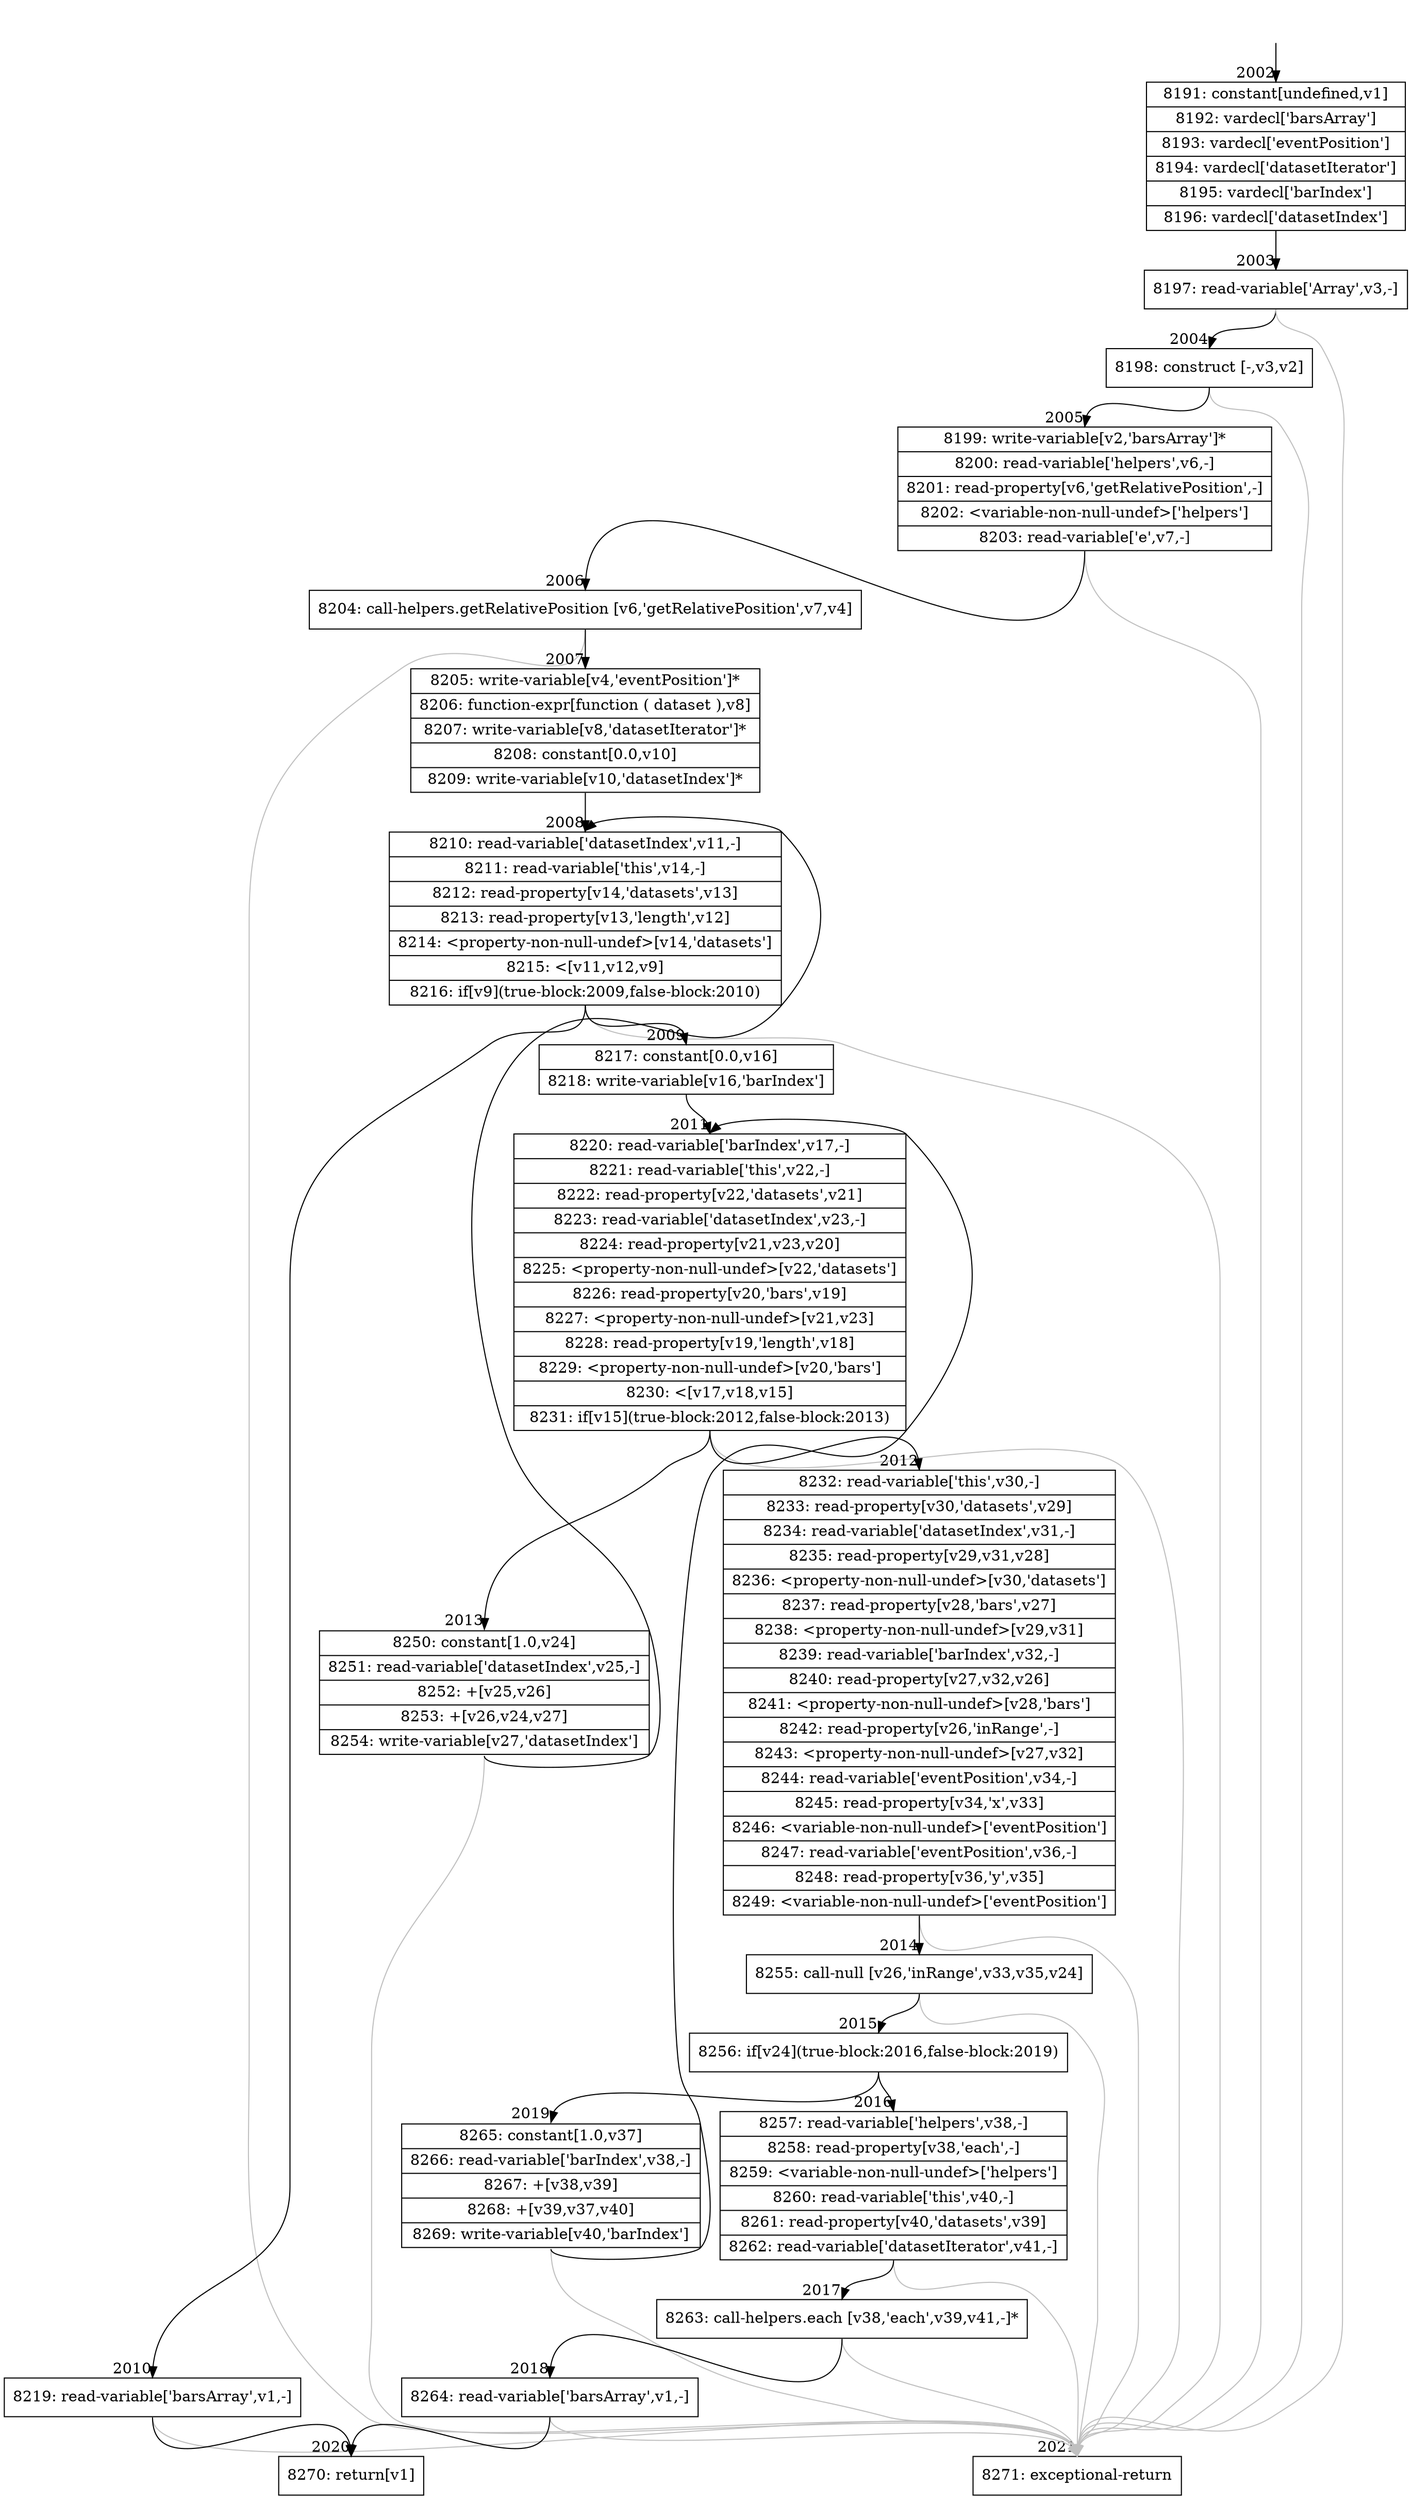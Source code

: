 digraph {
rankdir="TD"
BB_entry182[shape=none,label=""];
BB_entry182 -> BB2002 [tailport=s, headport=n, headlabel="    2002"]
BB2002 [shape=record label="{8191: constant[undefined,v1]|8192: vardecl['barsArray']|8193: vardecl['eventPosition']|8194: vardecl['datasetIterator']|8195: vardecl['barIndex']|8196: vardecl['datasetIndex']}" ] 
BB2002 -> BB2003 [tailport=s, headport=n, headlabel="      2003"]
BB2003 [shape=record label="{8197: read-variable['Array',v3,-]}" ] 
BB2003 -> BB2004 [tailport=s, headport=n, headlabel="      2004"]
BB2003 -> BB2021 [tailport=s, headport=n, color=gray, headlabel="      2021"]
BB2004 [shape=record label="{8198: construct [-,v3,v2]}" ] 
BB2004 -> BB2005 [tailport=s, headport=n, headlabel="      2005"]
BB2004 -> BB2021 [tailport=s, headport=n, color=gray]
BB2005 [shape=record label="{8199: write-variable[v2,'barsArray']*|8200: read-variable['helpers',v6,-]|8201: read-property[v6,'getRelativePosition',-]|8202: \<variable-non-null-undef\>['helpers']|8203: read-variable['e',v7,-]}" ] 
BB2005 -> BB2006 [tailport=s, headport=n, headlabel="      2006"]
BB2005 -> BB2021 [tailport=s, headport=n, color=gray]
BB2006 [shape=record label="{8204: call-helpers.getRelativePosition [v6,'getRelativePosition',v7,v4]}" ] 
BB2006 -> BB2007 [tailport=s, headport=n, headlabel="      2007"]
BB2006 -> BB2021 [tailport=s, headport=n, color=gray]
BB2007 [shape=record label="{8205: write-variable[v4,'eventPosition']*|8206: function-expr[function ( dataset ),v8]|8207: write-variable[v8,'datasetIterator']*|8208: constant[0.0,v10]|8209: write-variable[v10,'datasetIndex']*}" ] 
BB2007 -> BB2008 [tailport=s, headport=n, headlabel="      2008"]
BB2008 [shape=record label="{8210: read-variable['datasetIndex',v11,-]|8211: read-variable['this',v14,-]|8212: read-property[v14,'datasets',v13]|8213: read-property[v13,'length',v12]|8214: \<property-non-null-undef\>[v14,'datasets']|8215: \<[v11,v12,v9]|8216: if[v9](true-block:2009,false-block:2010)}" ] 
BB2008 -> BB2009 [tailport=s, headport=n, headlabel="      2009"]
BB2008 -> BB2010 [tailport=s, headport=n, headlabel="      2010"]
BB2008 -> BB2021 [tailport=s, headport=n, color=gray]
BB2009 [shape=record label="{8217: constant[0.0,v16]|8218: write-variable[v16,'barIndex']}" ] 
BB2009 -> BB2011 [tailport=s, headport=n, headlabel="      2011"]
BB2010 [shape=record label="{8219: read-variable['barsArray',v1,-]}" ] 
BB2010 -> BB2020 [tailport=s, headport=n, headlabel="      2020"]
BB2010 -> BB2021 [tailport=s, headport=n, color=gray]
BB2011 [shape=record label="{8220: read-variable['barIndex',v17,-]|8221: read-variable['this',v22,-]|8222: read-property[v22,'datasets',v21]|8223: read-variable['datasetIndex',v23,-]|8224: read-property[v21,v23,v20]|8225: \<property-non-null-undef\>[v22,'datasets']|8226: read-property[v20,'bars',v19]|8227: \<property-non-null-undef\>[v21,v23]|8228: read-property[v19,'length',v18]|8229: \<property-non-null-undef\>[v20,'bars']|8230: \<[v17,v18,v15]|8231: if[v15](true-block:2012,false-block:2013)}" ] 
BB2011 -> BB2012 [tailport=s, headport=n, headlabel="      2012"]
BB2011 -> BB2013 [tailport=s, headport=n, headlabel="      2013"]
BB2011 -> BB2021 [tailport=s, headport=n, color=gray]
BB2012 [shape=record label="{8232: read-variable['this',v30,-]|8233: read-property[v30,'datasets',v29]|8234: read-variable['datasetIndex',v31,-]|8235: read-property[v29,v31,v28]|8236: \<property-non-null-undef\>[v30,'datasets']|8237: read-property[v28,'bars',v27]|8238: \<property-non-null-undef\>[v29,v31]|8239: read-variable['barIndex',v32,-]|8240: read-property[v27,v32,v26]|8241: \<property-non-null-undef\>[v28,'bars']|8242: read-property[v26,'inRange',-]|8243: \<property-non-null-undef\>[v27,v32]|8244: read-variable['eventPosition',v34,-]|8245: read-property[v34,'x',v33]|8246: \<variable-non-null-undef\>['eventPosition']|8247: read-variable['eventPosition',v36,-]|8248: read-property[v36,'y',v35]|8249: \<variable-non-null-undef\>['eventPosition']}" ] 
BB2012 -> BB2014 [tailport=s, headport=n, headlabel="      2014"]
BB2012 -> BB2021 [tailport=s, headport=n, color=gray]
BB2013 [shape=record label="{8250: constant[1.0,v24]|8251: read-variable['datasetIndex',v25,-]|8252: +[v25,v26]|8253: +[v26,v24,v27]|8254: write-variable[v27,'datasetIndex']}" ] 
BB2013 -> BB2008 [tailport=s, headport=n]
BB2013 -> BB2021 [tailport=s, headport=n, color=gray]
BB2014 [shape=record label="{8255: call-null [v26,'inRange',v33,v35,v24]}" ] 
BB2014 -> BB2015 [tailport=s, headport=n, headlabel="      2015"]
BB2014 -> BB2021 [tailport=s, headport=n, color=gray]
BB2015 [shape=record label="{8256: if[v24](true-block:2016,false-block:2019)}" ] 
BB2015 -> BB2016 [tailport=s, headport=n, headlabel="      2016"]
BB2015 -> BB2019 [tailport=s, headport=n, headlabel="      2019"]
BB2016 [shape=record label="{8257: read-variable['helpers',v38,-]|8258: read-property[v38,'each',-]|8259: \<variable-non-null-undef\>['helpers']|8260: read-variable['this',v40,-]|8261: read-property[v40,'datasets',v39]|8262: read-variable['datasetIterator',v41,-]}" ] 
BB2016 -> BB2017 [tailport=s, headport=n, headlabel="      2017"]
BB2016 -> BB2021 [tailport=s, headport=n, color=gray]
BB2017 [shape=record label="{8263: call-helpers.each [v38,'each',v39,v41,-]*}" ] 
BB2017 -> BB2018 [tailport=s, headport=n, headlabel="      2018"]
BB2017 -> BB2021 [tailport=s, headport=n, color=gray]
BB2018 [shape=record label="{8264: read-variable['barsArray',v1,-]}" ] 
BB2018 -> BB2020 [tailport=s, headport=n]
BB2018 -> BB2021 [tailport=s, headport=n, color=gray]
BB2019 [shape=record label="{8265: constant[1.0,v37]|8266: read-variable['barIndex',v38,-]|8267: +[v38,v39]|8268: +[v39,v37,v40]|8269: write-variable[v40,'barIndex']}" ] 
BB2019 -> BB2011 [tailport=s, headport=n]
BB2019 -> BB2021 [tailport=s, headport=n, color=gray]
BB2020 [shape=record label="{8270: return[v1]}" ] 
BB2021 [shape=record label="{8271: exceptional-return}" ] 
//#$~ 2198
}
